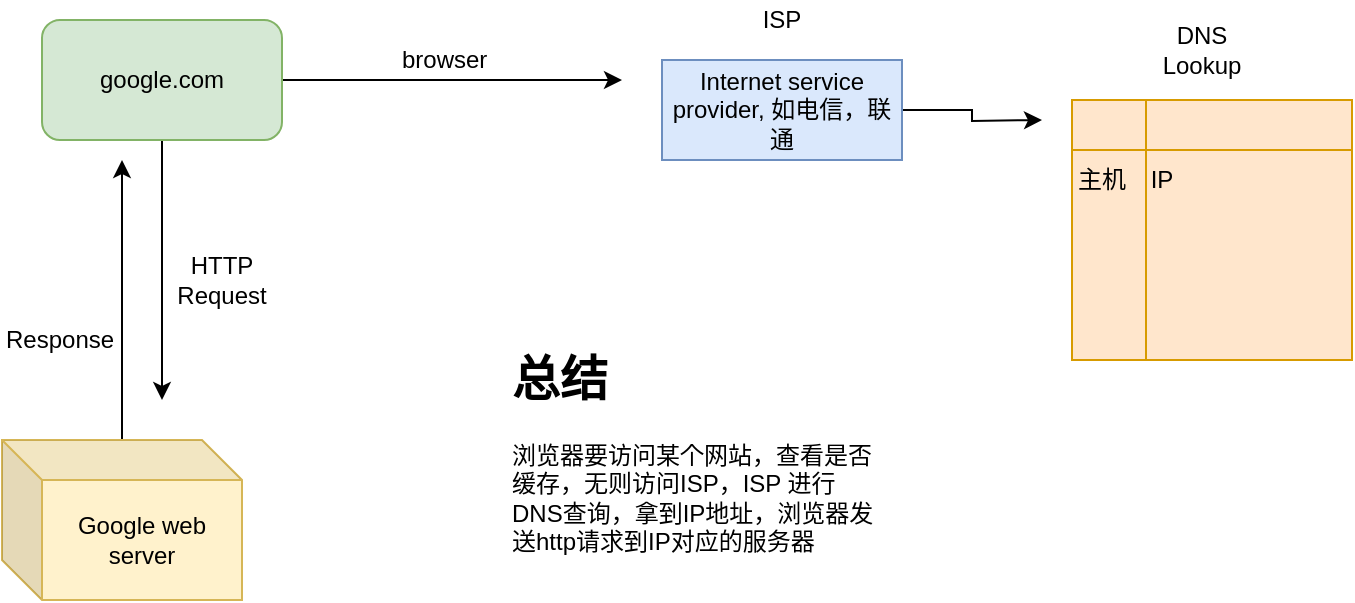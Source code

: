 <mxfile version="10.6.0" type="github"><diagram id="NHJ4XLTXTh-Iw0GrGmzA" name="Page-1"><mxGraphModel dx="1010" dy="620" grid="1" gridSize="10" guides="1" tooltips="1" connect="1" arrows="1" fold="1" page="1" pageScale="1" pageWidth="827" pageHeight="1169" math="0" shadow="0"><root><mxCell id="0"/><mxCell id="1" parent="0"/><mxCell id="-rU-oQCbDh3rz6_GUR18-2" style="edgeStyle=orthogonalEdgeStyle;rounded=0;orthogonalLoop=1;jettySize=auto;html=1;" edge="1" parent="1" source="-rU-oQCbDh3rz6_GUR18-1"><mxGeometry relative="1" as="geometry"><mxPoint x="310" y="50" as="targetPoint"/></mxGeometry></mxCell><mxCell id="-rU-oQCbDh3rz6_GUR18-17" style="edgeStyle=orthogonalEdgeStyle;rounded=0;orthogonalLoop=1;jettySize=auto;html=1;" edge="1" parent="1" source="-rU-oQCbDh3rz6_GUR18-1"><mxGeometry relative="1" as="geometry"><mxPoint x="80" y="210" as="targetPoint"/></mxGeometry></mxCell><mxCell id="-rU-oQCbDh3rz6_GUR18-1" value="google.com" style="rounded=1;whiteSpace=wrap;html=1;fillColor=#d5e8d4;strokeColor=#82b366;" vertex="1" parent="1"><mxGeometry x="20" y="20" width="120" height="60" as="geometry"/></mxCell><mxCell id="-rU-oQCbDh3rz6_GUR18-3" value="browser" style="text;html=1;resizable=0;points=[];autosize=1;align=left;verticalAlign=top;spacingTop=-4;" vertex="1" parent="1"><mxGeometry x="198" y="30" width="60" height="20" as="geometry"/></mxCell><mxCell id="-rU-oQCbDh3rz6_GUR18-9" style="edgeStyle=orthogonalEdgeStyle;rounded=0;orthogonalLoop=1;jettySize=auto;html=1;" edge="1" parent="1" source="-rU-oQCbDh3rz6_GUR18-4"><mxGeometry relative="1" as="geometry"><mxPoint x="520" y="70" as="targetPoint"/></mxGeometry></mxCell><mxCell id="-rU-oQCbDh3rz6_GUR18-4" value="Internet service provider, 如电信，联通" style="rounded=0;whiteSpace=wrap;html=1;fillColor=#dae8fc;strokeColor=#6c8ebf;" vertex="1" parent="1"><mxGeometry x="330" y="40" width="120" height="50" as="geometry"/></mxCell><mxCell id="-rU-oQCbDh3rz6_GUR18-5" value="ISP" style="text;html=1;strokeColor=none;fillColor=none;align=center;verticalAlign=middle;whiteSpace=wrap;rounded=0;" vertex="1" parent="1"><mxGeometry x="370" y="10" width="40" height="20" as="geometry"/></mxCell><mxCell id="-rU-oQCbDh3rz6_GUR18-8" value="" style="shape=internalStorage;whiteSpace=wrap;html=1;backgroundOutline=1;dx=37;dy=25;direction=east;fillColor=#ffe6cc;strokeColor=#d79b00;" vertex="1" parent="1"><mxGeometry x="535" y="60" width="140" height="130" as="geometry"/></mxCell><mxCell id="-rU-oQCbDh3rz6_GUR18-10" value="DNS Lookup" style="text;html=1;strokeColor=none;fillColor=none;align=center;verticalAlign=middle;whiteSpace=wrap;rounded=0;" vertex="1" parent="1"><mxGeometry x="580" y="25" width="40" height="20" as="geometry"/></mxCell><mxCell id="-rU-oQCbDh3rz6_GUR18-12" value="主机" style="text;html=1;strokeColor=none;fillColor=none;align=center;verticalAlign=middle;whiteSpace=wrap;rounded=0;" vertex="1" parent="1"><mxGeometry x="530" y="90" width="40" height="20" as="geometry"/></mxCell><mxCell id="-rU-oQCbDh3rz6_GUR18-13" value="IP" style="text;html=1;strokeColor=none;fillColor=none;align=center;verticalAlign=middle;whiteSpace=wrap;rounded=0;" vertex="1" parent="1"><mxGeometry x="560" y="90" width="40" height="20" as="geometry"/></mxCell><mxCell id="-rU-oQCbDh3rz6_GUR18-20" style="edgeStyle=orthogonalEdgeStyle;rounded=0;orthogonalLoop=1;jettySize=auto;html=1;" edge="1" parent="1" source="-rU-oQCbDh3rz6_GUR18-16"><mxGeometry relative="1" as="geometry"><mxPoint x="60" y="90" as="targetPoint"/></mxGeometry></mxCell><mxCell id="-rU-oQCbDh3rz6_GUR18-16" value="Google web server" style="shape=cube;whiteSpace=wrap;html=1;boundedLbl=1;backgroundOutline=1;darkOpacity=0.05;darkOpacity2=0.1;fillColor=#fff2cc;strokeColor=#d6b656;" vertex="1" parent="1"><mxGeometry y="230" width="120" height="80" as="geometry"/></mxCell><mxCell id="-rU-oQCbDh3rz6_GUR18-18" value="HTTP Request" style="text;html=1;strokeColor=none;fillColor=none;align=center;verticalAlign=middle;whiteSpace=wrap;rounded=0;" vertex="1" parent="1"><mxGeometry x="90" y="140" width="40" height="20" as="geometry"/></mxCell><mxCell id="-rU-oQCbDh3rz6_GUR18-21" value="Response" style="text;html=1;resizable=0;points=[];autosize=1;align=left;verticalAlign=top;spacingTop=-4;" vertex="1" parent="1"><mxGeometry y="170" width="70" height="20" as="geometry"/></mxCell><mxCell id="-rU-oQCbDh3rz6_GUR18-22" value="&lt;h1&gt;总结&lt;/h1&gt;&lt;p&gt;浏览器要访问某个网站，查看是否缓存，无则访问ISP，ISP 进行DNS查询，拿到IP地址，浏览器发送http请求到IP对应的服务器&lt;/p&gt;" style="text;html=1;strokeColor=none;fillColor=none;spacing=5;spacingTop=-20;whiteSpace=wrap;overflow=hidden;rounded=0;" vertex="1" parent="1"><mxGeometry x="250" y="180" width="190" height="120" as="geometry"/></mxCell></root></mxGraphModel></diagram></mxfile>